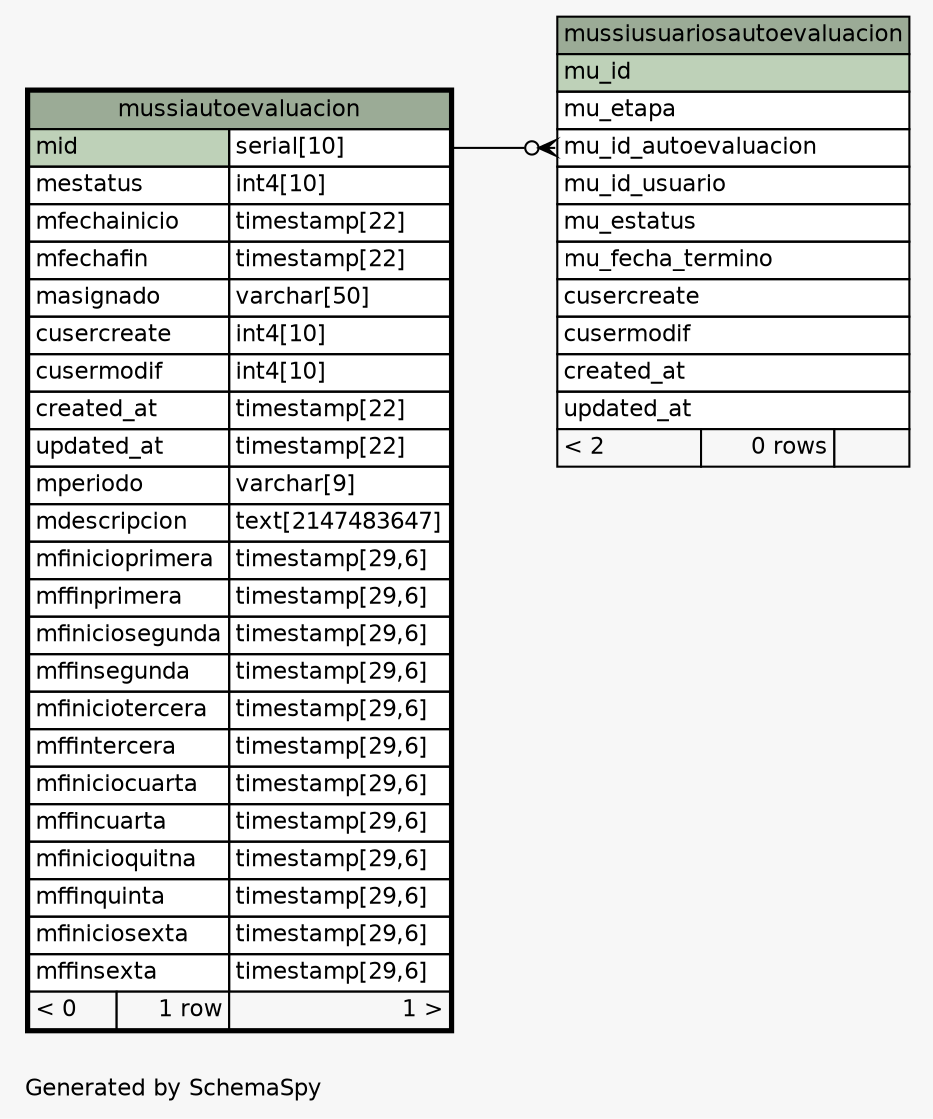 // dot 2.38.0 on Mac OS X 10.11.1
// SchemaSpy rev 590
digraph "oneDegreeRelationshipsDiagram" {
  graph [
    rankdir="RL"
    bgcolor="#f7f7f7"
    label="\nGenerated by SchemaSpy"
    labeljust="l"
    nodesep="0.18"
    ranksep="0.46"
    fontname="Helvetica"
    fontsize="11"
  ];
  node [
    fontname="Helvetica"
    fontsize="11"
    shape="plaintext"
  ];
  edge [
    arrowsize="0.8"
  ];
  "mussiusuariosautoevaluacion":"mu_id_autoevaluacion":w -> "mussiautoevaluacion":"mid.type":e [arrowhead=none dir=back arrowtail=crowodot];
  "mussiautoevaluacion" [
    label=<
    <TABLE BORDER="2" CELLBORDER="1" CELLSPACING="0" BGCOLOR="#ffffff">
      <TR><TD COLSPAN="3" BGCOLOR="#9bab96" ALIGN="CENTER">mussiautoevaluacion</TD></TR>
      <TR><TD PORT="mid" COLSPAN="2" BGCOLOR="#bed1b8" ALIGN="LEFT">mid</TD><TD PORT="mid.type" ALIGN="LEFT">serial[10]</TD></TR>
      <TR><TD PORT="mestatus" COLSPAN="2" ALIGN="LEFT">mestatus</TD><TD PORT="mestatus.type" ALIGN="LEFT">int4[10]</TD></TR>
      <TR><TD PORT="mfechainicio" COLSPAN="2" ALIGN="LEFT">mfechainicio</TD><TD PORT="mfechainicio.type" ALIGN="LEFT">timestamp[22]</TD></TR>
      <TR><TD PORT="mfechafin" COLSPAN="2" ALIGN="LEFT">mfechafin</TD><TD PORT="mfechafin.type" ALIGN="LEFT">timestamp[22]</TD></TR>
      <TR><TD PORT="masignado" COLSPAN="2" ALIGN="LEFT">masignado</TD><TD PORT="masignado.type" ALIGN="LEFT">varchar[50]</TD></TR>
      <TR><TD PORT="cusercreate" COLSPAN="2" ALIGN="LEFT">cusercreate</TD><TD PORT="cusercreate.type" ALIGN="LEFT">int4[10]</TD></TR>
      <TR><TD PORT="cusermodif" COLSPAN="2" ALIGN="LEFT">cusermodif</TD><TD PORT="cusermodif.type" ALIGN="LEFT">int4[10]</TD></TR>
      <TR><TD PORT="created_at" COLSPAN="2" ALIGN="LEFT">created_at</TD><TD PORT="created_at.type" ALIGN="LEFT">timestamp[22]</TD></TR>
      <TR><TD PORT="updated_at" COLSPAN="2" ALIGN="LEFT">updated_at</TD><TD PORT="updated_at.type" ALIGN="LEFT">timestamp[22]</TD></TR>
      <TR><TD PORT="mperiodo" COLSPAN="2" ALIGN="LEFT">mperiodo</TD><TD PORT="mperiodo.type" ALIGN="LEFT">varchar[9]</TD></TR>
      <TR><TD PORT="mdescripcion" COLSPAN="2" ALIGN="LEFT">mdescripcion</TD><TD PORT="mdescripcion.type" ALIGN="LEFT">text[2147483647]</TD></TR>
      <TR><TD PORT="mfinicioprimera" COLSPAN="2" ALIGN="LEFT">mfinicioprimera</TD><TD PORT="mfinicioprimera.type" ALIGN="LEFT">timestamp[29,6]</TD></TR>
      <TR><TD PORT="mffinprimera" COLSPAN="2" ALIGN="LEFT">mffinprimera</TD><TD PORT="mffinprimera.type" ALIGN="LEFT">timestamp[29,6]</TD></TR>
      <TR><TD PORT="mfiniciosegunda" COLSPAN="2" ALIGN="LEFT">mfiniciosegunda</TD><TD PORT="mfiniciosegunda.type" ALIGN="LEFT">timestamp[29,6]</TD></TR>
      <TR><TD PORT="mffinsegunda" COLSPAN="2" ALIGN="LEFT">mffinsegunda</TD><TD PORT="mffinsegunda.type" ALIGN="LEFT">timestamp[29,6]</TD></TR>
      <TR><TD PORT="mfiniciotercera" COLSPAN="2" ALIGN="LEFT">mfiniciotercera</TD><TD PORT="mfiniciotercera.type" ALIGN="LEFT">timestamp[29,6]</TD></TR>
      <TR><TD PORT="mffintercera" COLSPAN="2" ALIGN="LEFT">mffintercera</TD><TD PORT="mffintercera.type" ALIGN="LEFT">timestamp[29,6]</TD></TR>
      <TR><TD PORT="mfiniciocuarta" COLSPAN="2" ALIGN="LEFT">mfiniciocuarta</TD><TD PORT="mfiniciocuarta.type" ALIGN="LEFT">timestamp[29,6]</TD></TR>
      <TR><TD PORT="mffincuarta" COLSPAN="2" ALIGN="LEFT">mffincuarta</TD><TD PORT="mffincuarta.type" ALIGN="LEFT">timestamp[29,6]</TD></TR>
      <TR><TD PORT="mfinicioquitna" COLSPAN="2" ALIGN="LEFT">mfinicioquitna</TD><TD PORT="mfinicioquitna.type" ALIGN="LEFT">timestamp[29,6]</TD></TR>
      <TR><TD PORT="mffinquinta" COLSPAN="2" ALIGN="LEFT">mffinquinta</TD><TD PORT="mffinquinta.type" ALIGN="LEFT">timestamp[29,6]</TD></TR>
      <TR><TD PORT="mfiniciosexta" COLSPAN="2" ALIGN="LEFT">mfiniciosexta</TD><TD PORT="mfiniciosexta.type" ALIGN="LEFT">timestamp[29,6]</TD></TR>
      <TR><TD PORT="mffinsexta" COLSPAN="2" ALIGN="LEFT">mffinsexta</TD><TD PORT="mffinsexta.type" ALIGN="LEFT">timestamp[29,6]</TD></TR>
      <TR><TD ALIGN="LEFT" BGCOLOR="#f7f7f7">&lt; 0</TD><TD ALIGN="RIGHT" BGCOLOR="#f7f7f7">1 row</TD><TD ALIGN="RIGHT" BGCOLOR="#f7f7f7">1 &gt;</TD></TR>
    </TABLE>>
    URL="mussiautoevaluacion.html"
    tooltip="mussiautoevaluacion"
  ];
  "mussiusuariosautoevaluacion" [
    label=<
    <TABLE BORDER="0" CELLBORDER="1" CELLSPACING="0" BGCOLOR="#ffffff">
      <TR><TD COLSPAN="3" BGCOLOR="#9bab96" ALIGN="CENTER">mussiusuariosautoevaluacion</TD></TR>
      <TR><TD PORT="mu_id" COLSPAN="3" BGCOLOR="#bed1b8" ALIGN="LEFT">mu_id</TD></TR>
      <TR><TD PORT="mu_etapa" COLSPAN="3" ALIGN="LEFT">mu_etapa</TD></TR>
      <TR><TD PORT="mu_id_autoevaluacion" COLSPAN="3" ALIGN="LEFT">mu_id_autoevaluacion</TD></TR>
      <TR><TD PORT="mu_id_usuario" COLSPAN="3" ALIGN="LEFT">mu_id_usuario</TD></TR>
      <TR><TD PORT="mu_estatus" COLSPAN="3" ALIGN="LEFT">mu_estatus</TD></TR>
      <TR><TD PORT="mu_fecha_termino" COLSPAN="3" ALIGN="LEFT">mu_fecha_termino</TD></TR>
      <TR><TD PORT="cusercreate" COLSPAN="3" ALIGN="LEFT">cusercreate</TD></TR>
      <TR><TD PORT="cusermodif" COLSPAN="3" ALIGN="LEFT">cusermodif</TD></TR>
      <TR><TD PORT="created_at" COLSPAN="3" ALIGN="LEFT">created_at</TD></TR>
      <TR><TD PORT="updated_at" COLSPAN="3" ALIGN="LEFT">updated_at</TD></TR>
      <TR><TD ALIGN="LEFT" BGCOLOR="#f7f7f7">&lt; 2</TD><TD ALIGN="RIGHT" BGCOLOR="#f7f7f7">0 rows</TD><TD ALIGN="RIGHT" BGCOLOR="#f7f7f7">  </TD></TR>
    </TABLE>>
    URL="mussiusuariosautoevaluacion.html"
    tooltip="mussiusuariosautoevaluacion"
  ];
}
